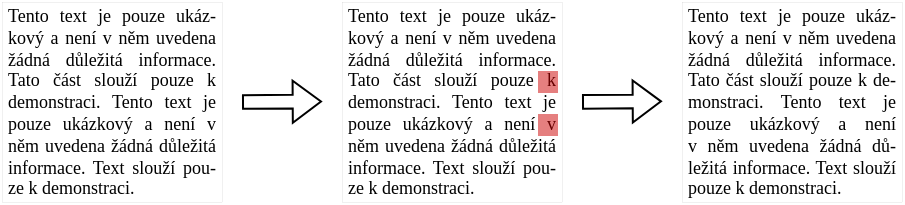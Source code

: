 <mxfile version="21.2.1" type="device">
  <diagram name="Stránka-1" id="qd5s0iNdWMvR4r2C5c5G">
    <mxGraphModel dx="592" dy="346" grid="1" gridSize="10" guides="1" tooltips="1" connect="1" arrows="1" fold="1" page="1" pageScale="1" pageWidth="827" pageHeight="1169" math="0" shadow="0">
      <root>
        <mxCell id="0" />
        <mxCell id="1" parent="0" />
        <mxCell id="kif9EiL0x0l5iAz5XZqo-1" value="&lt;div style=&quot;text-align: justify;&quot;&gt;&lt;span style=&quot;background-color: initial;&quot;&gt;Tento text je pouze ukáz- kový a není v něm uvedena žádná důležitá informace. Tato část slouží pouze k demonstraci.&amp;nbsp;&lt;/span&gt;&lt;span style=&quot;background-color: initial;&quot;&gt;Tento text je pouze ukázkový a není v něm uvedena žádná důležitá informace. Text slouží pou- ze k demonstraci.&lt;/span&gt;&lt;/div&gt;" style="rounded=0;whiteSpace=wrap;html=1;strokeWidth=0.1;strokeColor=#B3B3B3;fontSize=9;fontFamily=Times New Roman;spacingLeft=2;spacingRight=2;spacingBottom=2;spacingTop=2;" parent="1" vertex="1">
          <mxGeometry x="210" y="165" width="110" height="100" as="geometry" />
        </mxCell>
        <mxCell id="kif9EiL0x0l5iAz5XZqo-6" value="" style="shape=flexArrow;endArrow=classic;html=1;rounded=0;width=6.857;endSize=4.383;endWidth=13.224;" parent="1" edge="1">
          <mxGeometry width="50" height="50" relative="1" as="geometry">
            <mxPoint x="330" y="215" as="sourcePoint" />
            <mxPoint x="370" y="214.76" as="targetPoint" />
          </mxGeometry>
        </mxCell>
        <mxCell id="kif9EiL0x0l5iAz5XZqo-8" value="" style="shape=flexArrow;endArrow=classic;html=1;rounded=0;width=6.857;endSize=4.383;endWidth=13.224;" parent="1" edge="1">
          <mxGeometry width="50" height="50" relative="1" as="geometry">
            <mxPoint x="500" y="214.9" as="sourcePoint" />
            <mxPoint x="540" y="214.66" as="targetPoint" />
          </mxGeometry>
        </mxCell>
        <mxCell id="V7vBtIVnTagh1HoDdg4t-1" value="&lt;div style=&quot;text-align: justify;&quot;&gt;&lt;span style=&quot;background-color: initial;&quot;&gt;Tento text je pouze ukáz- kový a není v něm uvedena žádná důležitá informace. Tato část slouží pouze k demonstraci.&amp;nbsp;&lt;/span&gt;&lt;span style=&quot;background-color: initial;&quot;&gt;Tento text je pouze ukázkový a není v něm uvedena žádná důležitá informace. Text slouží pou- ze k demonstraci.&lt;/span&gt;&lt;/div&gt;" style="rounded=0;whiteSpace=wrap;html=1;strokeWidth=0.1;strokeColor=#B3B3B3;fontSize=9;fontFamily=Times New Roman;spacingLeft=2;spacingRight=2;spacingBottom=2;spacingTop=2;" vertex="1" parent="1">
          <mxGeometry x="380" y="165" width="110" height="100" as="geometry" />
        </mxCell>
        <mxCell id="V7vBtIVnTagh1HoDdg4t-2" value="&lt;div style=&quot;text-align: justify;&quot;&gt;Tento text je pouze ukáz- kový a&lt;span style=&quot;background-color: initial;&quot;&gt;&amp;nbsp;&lt;/span&gt;není v&lt;span style=&quot;background-color: initial;&quot;&gt;&amp;nbsp;&lt;/span&gt;něm uvedena žádná důležitá informace. Tato část slouží pouze k&lt;span style=&quot;background-color: initial;&quot;&gt;&amp;nbsp;&lt;/span&gt;&lt;span style=&quot;background-color: initial;&quot;&gt;de- monstraci.&amp;nbsp;&lt;/span&gt;Tento text je pouze ukázkový a&amp;nbsp;není v&lt;span style=&quot;background-color: initial;&quot;&gt;&amp;nbsp;&lt;/span&gt;něm uvedena žádná dů- ležitá informace. Text slouží pouze k&lt;span style=&quot;background-color: initial;&quot;&gt;&amp;nbsp;&lt;/span&gt;&lt;span style=&quot;background-color: initial;&quot;&gt;demonstraci.&lt;/span&gt;&lt;/div&gt;" style="rounded=0;whiteSpace=wrap;html=1;strokeWidth=0.1;strokeColor=#B3B3B3;fontSize=9;fontFamily=Times New Roman;spacingLeft=2;spacingRight=2;spacingBottom=2;spacingTop=2;" vertex="1" parent="1">
          <mxGeometry x="550" y="165" width="110" height="100" as="geometry" />
        </mxCell>
        <mxCell id="V7vBtIVnTagh1HoDdg4t-3" value="" style="endArrow=none;html=1;rounded=0;strokeWidth=11;strokeColor=#CC0000;opacity=50;" edge="1" parent="1">
          <mxGeometry width="50" height="50" relative="1" as="geometry">
            <mxPoint x="478" y="205" as="sourcePoint" />
            <mxPoint x="488" y="205" as="targetPoint" />
          </mxGeometry>
        </mxCell>
        <mxCell id="V7vBtIVnTagh1HoDdg4t-4" value="" style="endArrow=none;html=1;rounded=0;strokeWidth=11;strokeColor=#CC0000;opacity=50;" edge="1" parent="1">
          <mxGeometry width="50" height="50" relative="1" as="geometry">
            <mxPoint x="478" y="226.5" as="sourcePoint" />
            <mxPoint x="488" y="226.5" as="targetPoint" />
          </mxGeometry>
        </mxCell>
      </root>
    </mxGraphModel>
  </diagram>
</mxfile>
